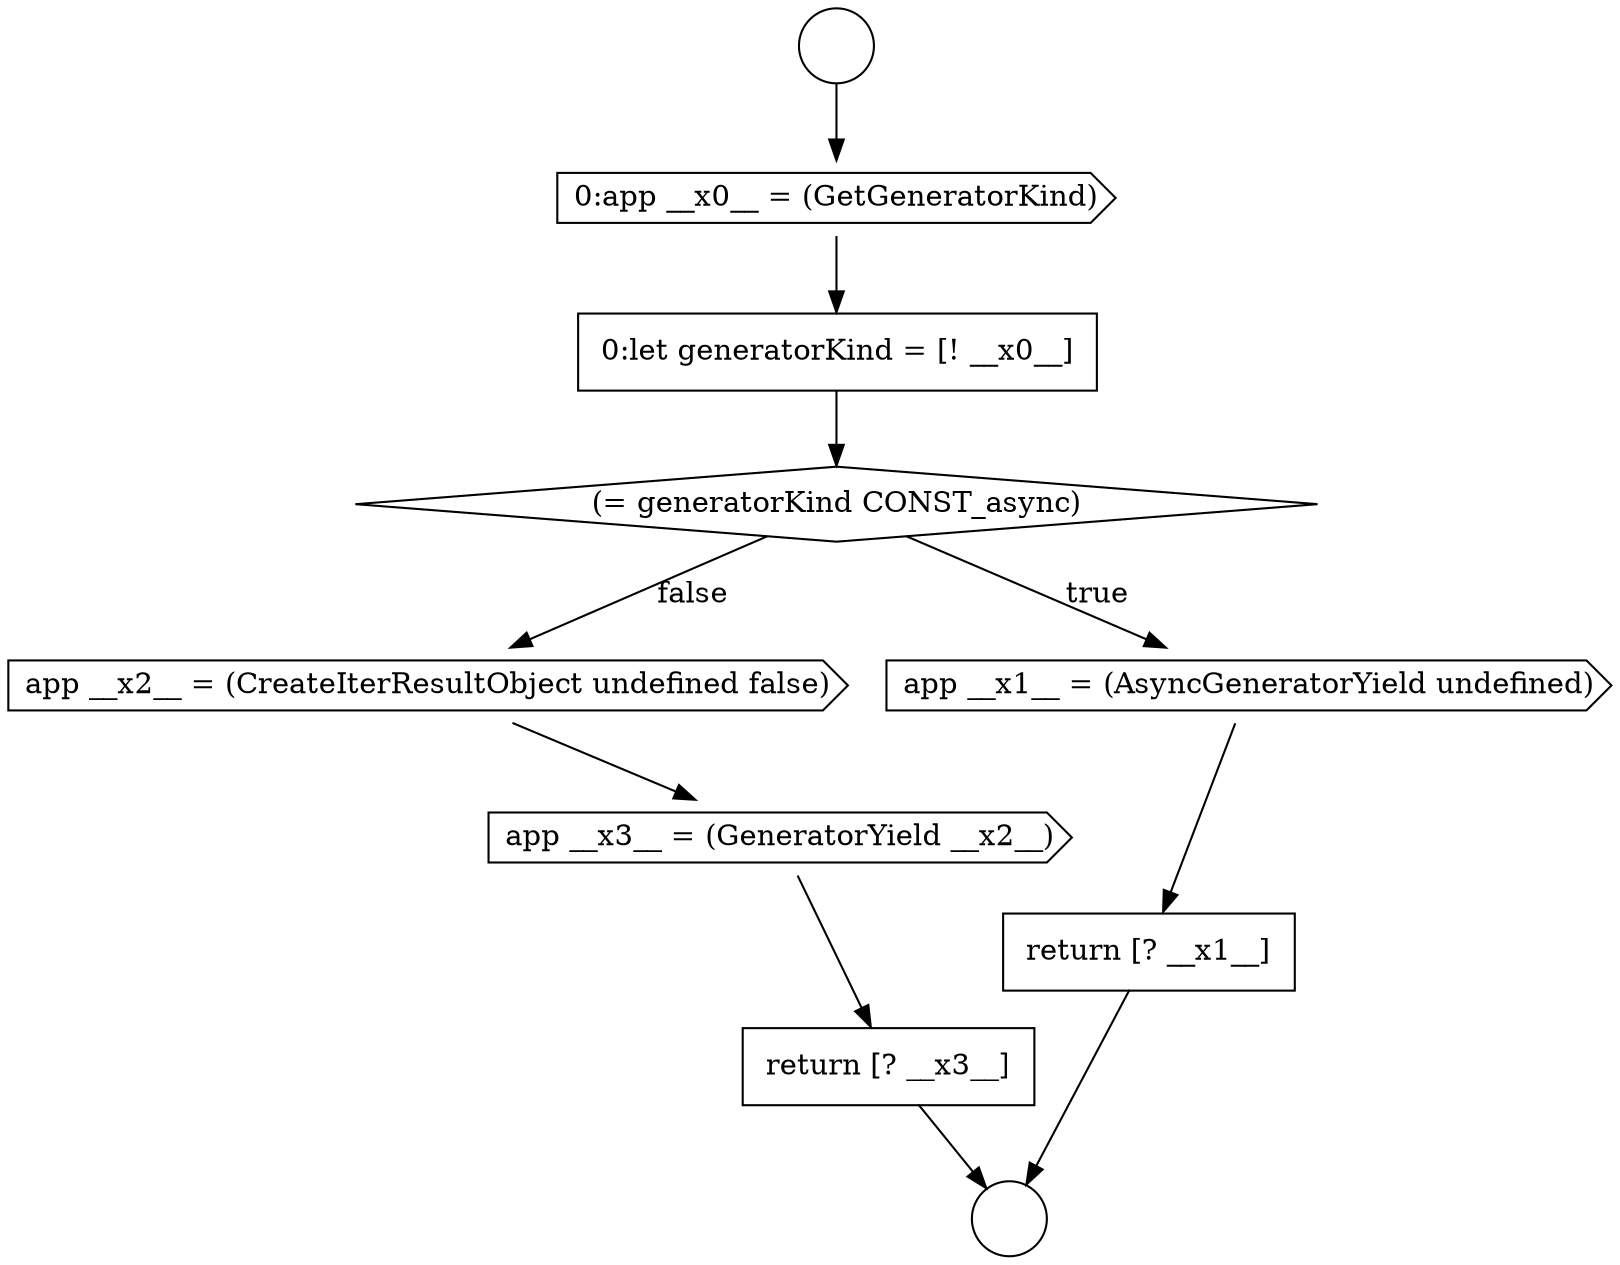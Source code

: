 digraph {
  node8646 [shape=none, margin=0, label=<<font color="black">
    <table border="0" cellborder="1" cellspacing="0" cellpadding="10">
      <tr><td align="left">return [? __x1__]</td></tr>
    </table>
  </font>> color="black" fillcolor="white" style=filled]
  node8647 [shape=cds, label=<<font color="black">app __x2__ = (CreateIterResultObject undefined false)</font>> color="black" fillcolor="white" style=filled]
  node8642 [shape=cds, label=<<font color="black">0:app __x0__ = (GetGeneratorKind)</font>> color="black" fillcolor="white" style=filled]
  node8640 [shape=circle label=" " color="black" fillcolor="white" style=filled]
  node8645 [shape=cds, label=<<font color="black">app __x1__ = (AsyncGeneratorYield undefined)</font>> color="black" fillcolor="white" style=filled]
  node8641 [shape=circle label=" " color="black" fillcolor="white" style=filled]
  node8644 [shape=diamond, label=<<font color="black">(= generatorKind CONST_async)</font>> color="black" fillcolor="white" style=filled]
  node8649 [shape=none, margin=0, label=<<font color="black">
    <table border="0" cellborder="1" cellspacing="0" cellpadding="10">
      <tr><td align="left">return [? __x3__]</td></tr>
    </table>
  </font>> color="black" fillcolor="white" style=filled]
  node8648 [shape=cds, label=<<font color="black">app __x3__ = (GeneratorYield __x2__)</font>> color="black" fillcolor="white" style=filled]
  node8643 [shape=none, margin=0, label=<<font color="black">
    <table border="0" cellborder="1" cellspacing="0" cellpadding="10">
      <tr><td align="left">0:let generatorKind = [! __x0__]</td></tr>
    </table>
  </font>> color="black" fillcolor="white" style=filled]
  node8644 -> node8645 [label=<<font color="black">true</font>> color="black"]
  node8644 -> node8647 [label=<<font color="black">false</font>> color="black"]
  node8649 -> node8641 [ color="black"]
  node8646 -> node8641 [ color="black"]
  node8648 -> node8649 [ color="black"]
  node8640 -> node8642 [ color="black"]
  node8643 -> node8644 [ color="black"]
  node8642 -> node8643 [ color="black"]
  node8645 -> node8646 [ color="black"]
  node8647 -> node8648 [ color="black"]
}
